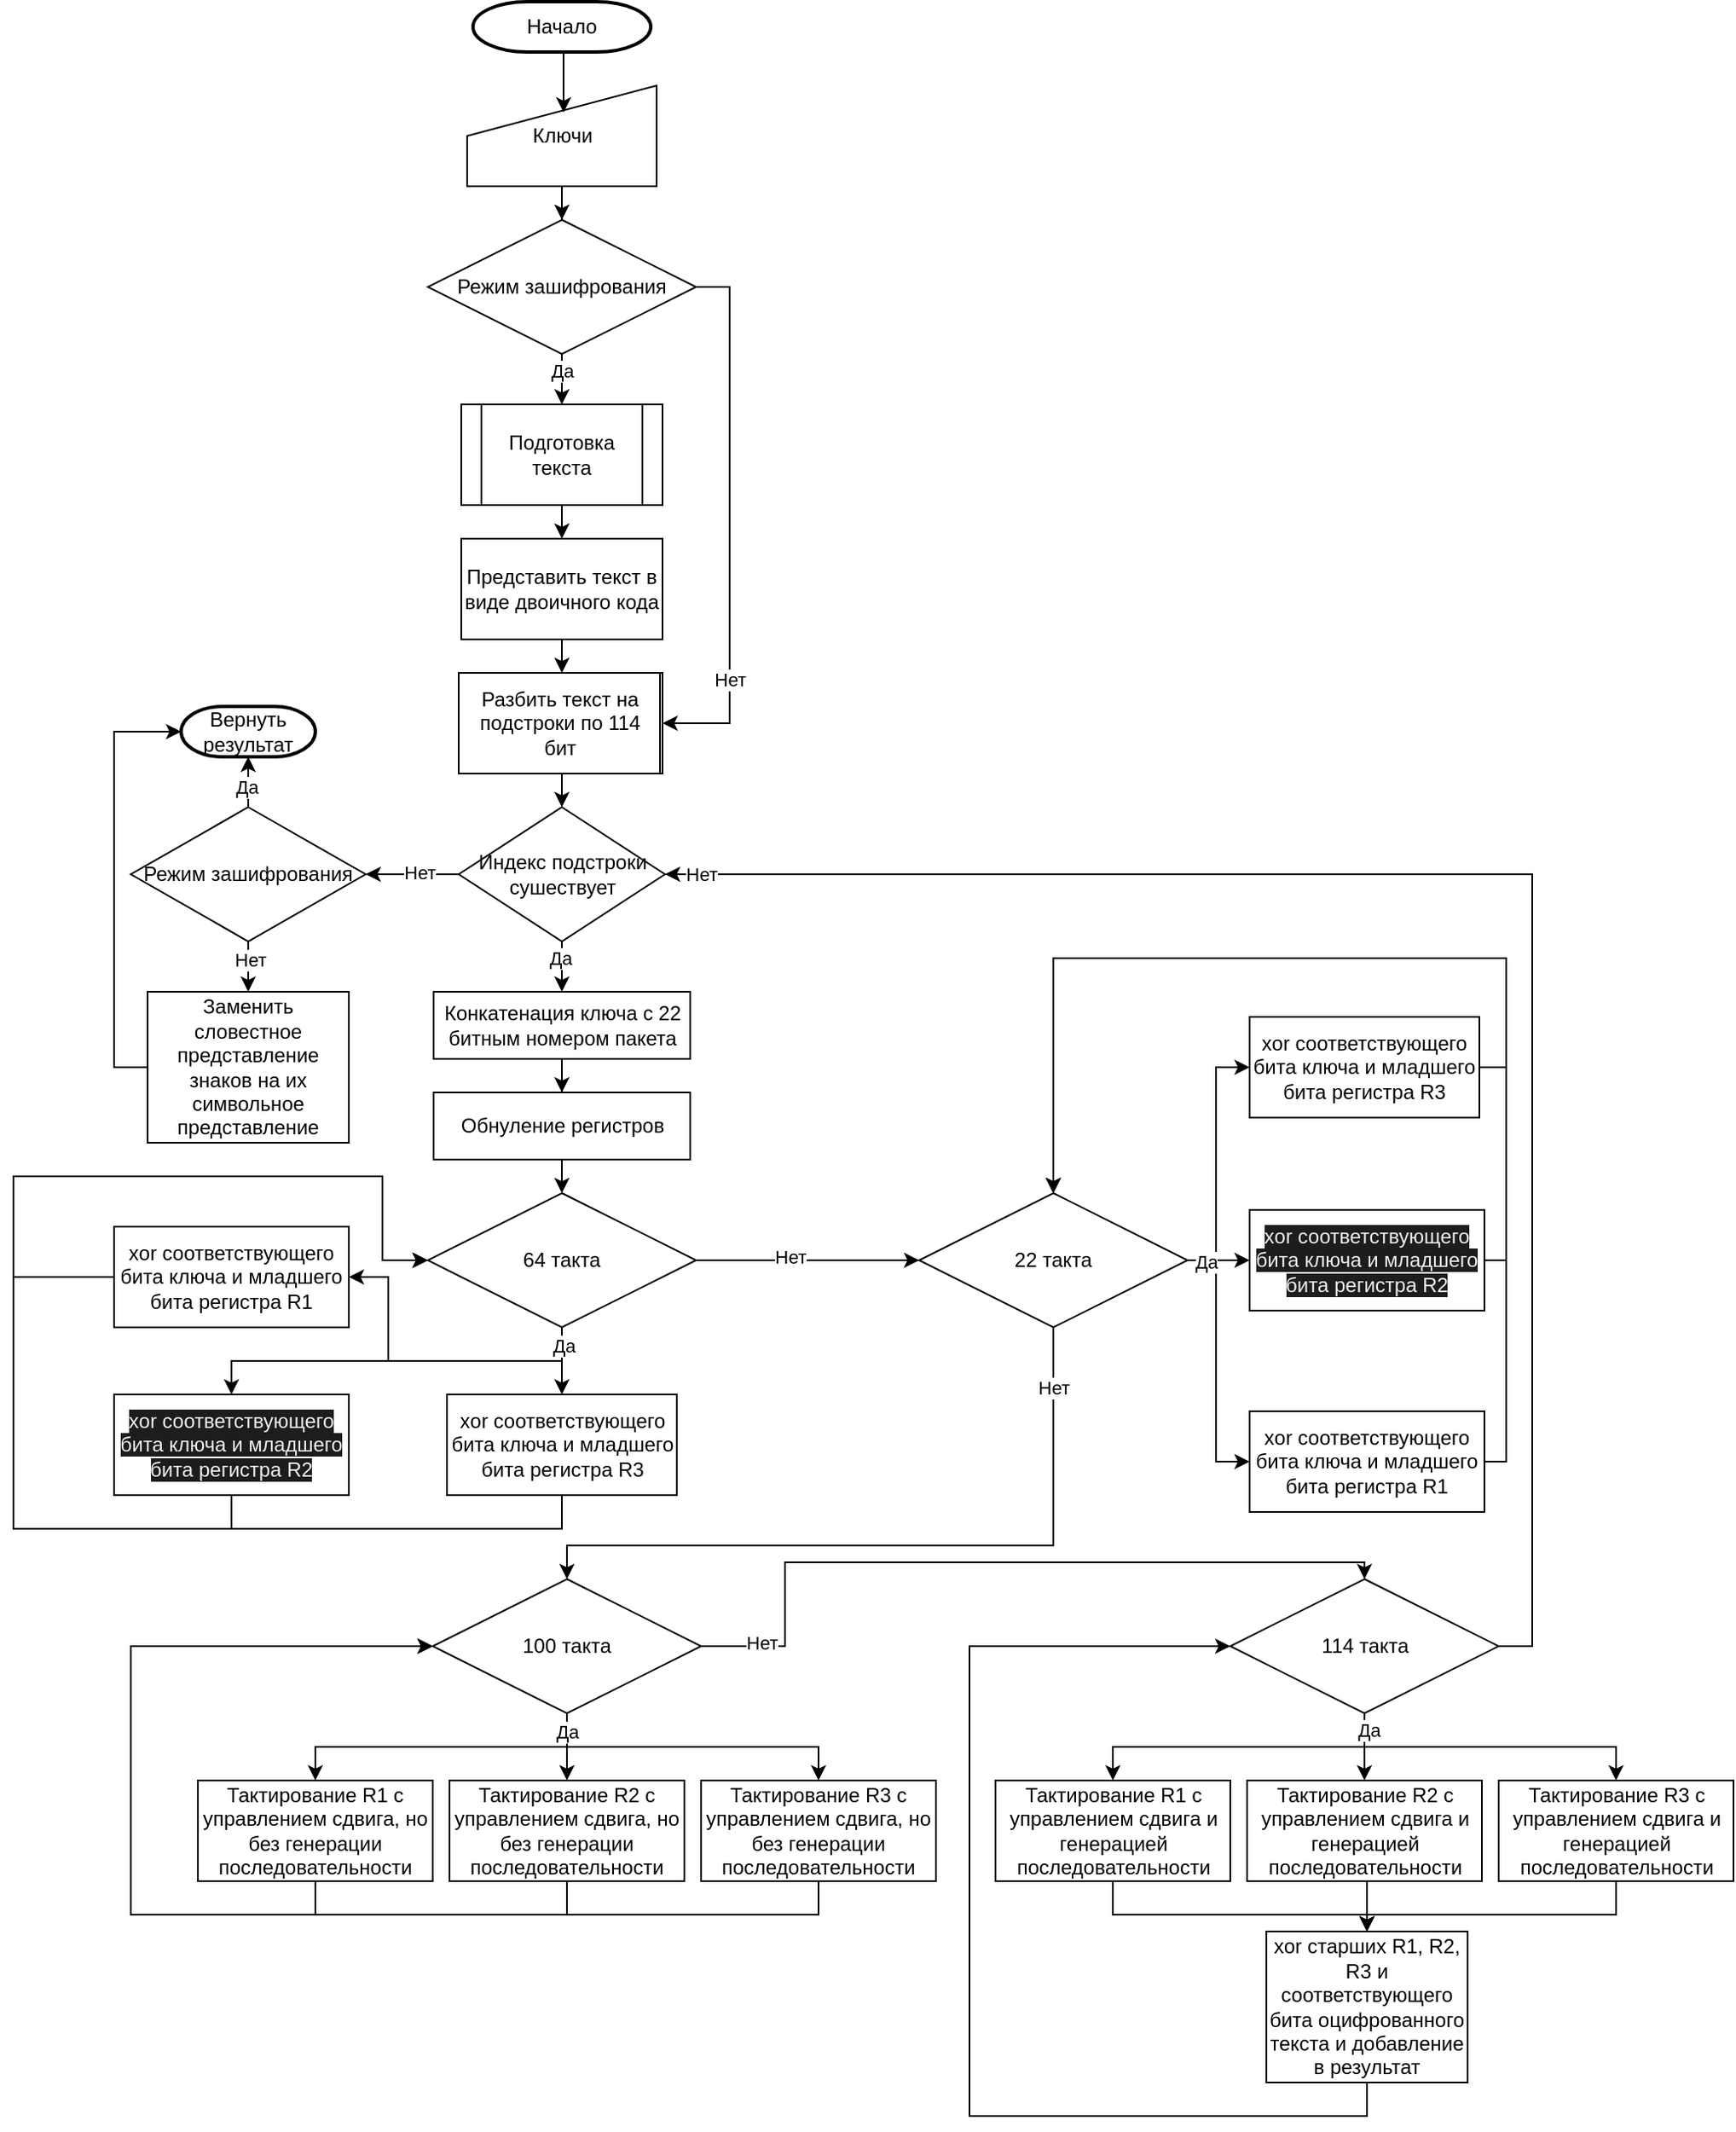 <mxfile version="24.4.0" type="device">
  <diagram name="Страница — 1" id="scVqTPHX8vk5tw1YjdOx">
    <mxGraphModel dx="1434" dy="854" grid="1" gridSize="10" guides="1" tooltips="1" connect="1" arrows="1" fold="1" page="1" pageScale="1" pageWidth="827" pageHeight="1169" math="0" shadow="0">
      <root>
        <mxCell id="0" />
        <mxCell id="1" parent="0" />
        <mxCell id="qlcgDjwSeP2GoSXmoH3u-1" value="Начало" style="strokeWidth=2;html=1;shape=mxgraph.flowchart.terminator;whiteSpace=wrap;" vertex="1" parent="1">
          <mxGeometry x="364" y="10" width="106" height="30" as="geometry" />
        </mxCell>
        <mxCell id="qlcgDjwSeP2GoSXmoH3u-5" style="edgeStyle=orthogonalEdgeStyle;rounded=0;orthogonalLoop=1;jettySize=auto;html=1;exitX=0.5;exitY=1;exitDx=0;exitDy=0;" edge="1" parent="1" source="qlcgDjwSeP2GoSXmoH3u-2" target="qlcgDjwSeP2GoSXmoH3u-4">
          <mxGeometry relative="1" as="geometry" />
        </mxCell>
        <mxCell id="qlcgDjwSeP2GoSXmoH3u-2" value="Ключи" style="shape=manualInput;whiteSpace=wrap;html=1;" vertex="1" parent="1">
          <mxGeometry x="360.5" y="60" width="113" height="60" as="geometry" />
        </mxCell>
        <mxCell id="qlcgDjwSeP2GoSXmoH3u-3" style="edgeStyle=orthogonalEdgeStyle;rounded=0;orthogonalLoop=1;jettySize=auto;html=1;exitX=0.5;exitY=1;exitDx=0;exitDy=0;exitPerimeter=0;entryX=0.509;entryY=0.267;entryDx=0;entryDy=0;entryPerimeter=0;" edge="1" parent="1" source="qlcgDjwSeP2GoSXmoH3u-1" target="qlcgDjwSeP2GoSXmoH3u-2">
          <mxGeometry relative="1" as="geometry" />
        </mxCell>
        <mxCell id="qlcgDjwSeP2GoSXmoH3u-7" style="edgeStyle=orthogonalEdgeStyle;rounded=0;orthogonalLoop=1;jettySize=auto;html=1;exitX=0.5;exitY=1;exitDx=0;exitDy=0;entryX=0.5;entryY=0;entryDx=0;entryDy=0;" edge="1" parent="1" source="qlcgDjwSeP2GoSXmoH3u-4" target="qlcgDjwSeP2GoSXmoH3u-6">
          <mxGeometry relative="1" as="geometry" />
        </mxCell>
        <mxCell id="qlcgDjwSeP2GoSXmoH3u-12" value="Да" style="edgeLabel;html=1;align=center;verticalAlign=middle;resizable=0;points=[];" vertex="1" connectable="0" parent="qlcgDjwSeP2GoSXmoH3u-7">
          <mxGeometry x="-0.333" relative="1" as="geometry">
            <mxPoint as="offset" />
          </mxGeometry>
        </mxCell>
        <mxCell id="qlcgDjwSeP2GoSXmoH3u-13" style="edgeStyle=orthogonalEdgeStyle;rounded=0;orthogonalLoop=1;jettySize=auto;html=1;exitX=1;exitY=0.5;exitDx=0;exitDy=0;entryX=1;entryY=0.5;entryDx=0;entryDy=0;" edge="1" parent="1" source="qlcgDjwSeP2GoSXmoH3u-4" target="qlcgDjwSeP2GoSXmoH3u-10">
          <mxGeometry relative="1" as="geometry" />
        </mxCell>
        <mxCell id="qlcgDjwSeP2GoSXmoH3u-14" value="Нет" style="edgeLabel;html=1;align=center;verticalAlign=middle;resizable=0;points=[];" vertex="1" connectable="0" parent="qlcgDjwSeP2GoSXmoH3u-13">
          <mxGeometry x="0.588" relative="1" as="geometry">
            <mxPoint as="offset" />
          </mxGeometry>
        </mxCell>
        <mxCell id="qlcgDjwSeP2GoSXmoH3u-4" value="Режим зашифрования" style="rhombus;whiteSpace=wrap;html=1;" vertex="1" parent="1">
          <mxGeometry x="337" y="140" width="160" height="80" as="geometry" />
        </mxCell>
        <mxCell id="qlcgDjwSeP2GoSXmoH3u-9" style="edgeStyle=orthogonalEdgeStyle;rounded=0;orthogonalLoop=1;jettySize=auto;html=1;exitX=0.5;exitY=1;exitDx=0;exitDy=0;entryX=0.5;entryY=0;entryDx=0;entryDy=0;" edge="1" parent="1" source="qlcgDjwSeP2GoSXmoH3u-6" target="qlcgDjwSeP2GoSXmoH3u-8">
          <mxGeometry relative="1" as="geometry" />
        </mxCell>
        <mxCell id="qlcgDjwSeP2GoSXmoH3u-6" value="Подготовка текста" style="shape=process;whiteSpace=wrap;html=1;backgroundOutline=1;" vertex="1" parent="1">
          <mxGeometry x="357" y="250" width="120" height="60" as="geometry" />
        </mxCell>
        <mxCell id="qlcgDjwSeP2GoSXmoH3u-11" style="edgeStyle=orthogonalEdgeStyle;rounded=0;orthogonalLoop=1;jettySize=auto;html=1;exitX=0.5;exitY=1;exitDx=0;exitDy=0;entryX=0.5;entryY=0;entryDx=0;entryDy=0;" edge="1" parent="1" source="qlcgDjwSeP2GoSXmoH3u-8" target="qlcgDjwSeP2GoSXmoH3u-10">
          <mxGeometry relative="1" as="geometry" />
        </mxCell>
        <mxCell id="qlcgDjwSeP2GoSXmoH3u-8" value="Представить текст в виде двоичного кода" style="rounded=0;whiteSpace=wrap;html=1;" vertex="1" parent="1">
          <mxGeometry x="357" y="330" width="120" height="60" as="geometry" />
        </mxCell>
        <mxCell id="qlcgDjwSeP2GoSXmoH3u-26" style="edgeStyle=orthogonalEdgeStyle;rounded=0;orthogonalLoop=1;jettySize=auto;html=1;exitX=0.5;exitY=1;exitDx=0;exitDy=0;entryX=0.5;entryY=0;entryDx=0;entryDy=0;" edge="1" parent="1" source="qlcgDjwSeP2GoSXmoH3u-10" target="qlcgDjwSeP2GoSXmoH3u-15">
          <mxGeometry relative="1" as="geometry" />
        </mxCell>
        <mxCell id="qlcgDjwSeP2GoSXmoH3u-10" value="Разбить текст на подстроки по 114 бит" style="rounded=0;whiteSpace=wrap;html=1;" vertex="1" parent="1">
          <mxGeometry x="357" y="410" width="120" height="60" as="geometry" />
        </mxCell>
        <mxCell id="qlcgDjwSeP2GoSXmoH3u-24" style="edgeStyle=orthogonalEdgeStyle;rounded=0;orthogonalLoop=1;jettySize=auto;html=1;exitX=0;exitY=0.5;exitDx=0;exitDy=0;entryX=1;entryY=0.5;entryDx=0;entryDy=0;" edge="1" parent="1" source="qlcgDjwSeP2GoSXmoH3u-15" target="qlcgDjwSeP2GoSXmoH3u-16">
          <mxGeometry relative="1" as="geometry" />
        </mxCell>
        <mxCell id="qlcgDjwSeP2GoSXmoH3u-25" value="Нет" style="edgeLabel;html=1;align=center;verticalAlign=middle;resizable=0;points=[];" vertex="1" connectable="0" parent="qlcgDjwSeP2GoSXmoH3u-24">
          <mxGeometry x="-0.153" y="-1" relative="1" as="geometry">
            <mxPoint as="offset" />
          </mxGeometry>
        </mxCell>
        <mxCell id="qlcgDjwSeP2GoSXmoH3u-28" style="edgeStyle=orthogonalEdgeStyle;rounded=0;orthogonalLoop=1;jettySize=auto;html=1;exitX=0.5;exitY=1;exitDx=0;exitDy=0;entryX=0.5;entryY=0;entryDx=0;entryDy=0;" edge="1" parent="1" source="qlcgDjwSeP2GoSXmoH3u-15" target="qlcgDjwSeP2GoSXmoH3u-27">
          <mxGeometry relative="1" as="geometry" />
        </mxCell>
        <mxCell id="qlcgDjwSeP2GoSXmoH3u-29" value="Да" style="edgeLabel;html=1;align=center;verticalAlign=middle;resizable=0;points=[];" vertex="1" connectable="0" parent="qlcgDjwSeP2GoSXmoH3u-28">
          <mxGeometry x="-0.333" y="-1" relative="1" as="geometry">
            <mxPoint as="offset" />
          </mxGeometry>
        </mxCell>
        <mxCell id="qlcgDjwSeP2GoSXmoH3u-15" value="Индекс подстроки сушествует" style="rhombus;whiteSpace=wrap;html=1;" vertex="1" parent="1">
          <mxGeometry x="355.5" y="490" width="123" height="80" as="geometry" />
        </mxCell>
        <mxCell id="qlcgDjwSeP2GoSXmoH3u-21" style="edgeStyle=orthogonalEdgeStyle;rounded=0;orthogonalLoop=1;jettySize=auto;html=1;exitX=0.5;exitY=1;exitDx=0;exitDy=0;entryX=0.5;entryY=0;entryDx=0;entryDy=0;" edge="1" parent="1" source="qlcgDjwSeP2GoSXmoH3u-16" target="qlcgDjwSeP2GoSXmoH3u-20">
          <mxGeometry relative="1" as="geometry" />
        </mxCell>
        <mxCell id="qlcgDjwSeP2GoSXmoH3u-22" value="Нет" style="edgeLabel;html=1;align=center;verticalAlign=middle;resizable=0;points=[];" vertex="1" connectable="0" parent="qlcgDjwSeP2GoSXmoH3u-21">
          <mxGeometry x="-0.267" y="1" relative="1" as="geometry">
            <mxPoint as="offset" />
          </mxGeometry>
        </mxCell>
        <mxCell id="qlcgDjwSeP2GoSXmoH3u-16" value="Режим зашифрования" style="rhombus;whiteSpace=wrap;html=1;" vertex="1" parent="1">
          <mxGeometry x="160" y="490" width="140" height="80" as="geometry" />
        </mxCell>
        <mxCell id="qlcgDjwSeP2GoSXmoH3u-17" value="Вернуть результат" style="strokeWidth=2;html=1;shape=mxgraph.flowchart.terminator;whiteSpace=wrap;" vertex="1" parent="1">
          <mxGeometry x="190" y="430" width="80" height="30" as="geometry" />
        </mxCell>
        <mxCell id="qlcgDjwSeP2GoSXmoH3u-18" style="edgeStyle=orthogonalEdgeStyle;rounded=0;orthogonalLoop=1;jettySize=auto;html=1;exitX=0.5;exitY=0;exitDx=0;exitDy=0;entryX=0.5;entryY=1;entryDx=0;entryDy=0;entryPerimeter=0;" edge="1" parent="1" source="qlcgDjwSeP2GoSXmoH3u-16" target="qlcgDjwSeP2GoSXmoH3u-17">
          <mxGeometry relative="1" as="geometry" />
        </mxCell>
        <mxCell id="qlcgDjwSeP2GoSXmoH3u-19" value="Да" style="edgeLabel;html=1;align=center;verticalAlign=middle;resizable=0;points=[];" vertex="1" connectable="0" parent="qlcgDjwSeP2GoSXmoH3u-18">
          <mxGeometry x="-0.2" y="1" relative="1" as="geometry">
            <mxPoint as="offset" />
          </mxGeometry>
        </mxCell>
        <mxCell id="qlcgDjwSeP2GoSXmoH3u-20" value="Заменить словестное представление знаков на их символьное представление" style="rounded=0;whiteSpace=wrap;html=1;" vertex="1" parent="1">
          <mxGeometry x="170" y="600" width="120" height="90" as="geometry" />
        </mxCell>
        <mxCell id="qlcgDjwSeP2GoSXmoH3u-23" style="edgeStyle=orthogonalEdgeStyle;rounded=0;orthogonalLoop=1;jettySize=auto;html=1;exitX=0;exitY=0.5;exitDx=0;exitDy=0;entryX=0;entryY=0.5;entryDx=0;entryDy=0;entryPerimeter=0;" edge="1" parent="1" source="qlcgDjwSeP2GoSXmoH3u-20" target="qlcgDjwSeP2GoSXmoH3u-17">
          <mxGeometry relative="1" as="geometry" />
        </mxCell>
        <mxCell id="qlcgDjwSeP2GoSXmoH3u-91" style="edgeStyle=orthogonalEdgeStyle;rounded=0;orthogonalLoop=1;jettySize=auto;html=1;exitX=0.5;exitY=1;exitDx=0;exitDy=0;" edge="1" parent="1" source="qlcgDjwSeP2GoSXmoH3u-27" target="qlcgDjwSeP2GoSXmoH3u-31">
          <mxGeometry relative="1" as="geometry" />
        </mxCell>
        <mxCell id="qlcgDjwSeP2GoSXmoH3u-27" value="Конкатенация ключа с 22 битным номером пакета" style="rounded=0;whiteSpace=wrap;html=1;" vertex="1" parent="1">
          <mxGeometry x="340.5" y="600" width="153" height="40" as="geometry" />
        </mxCell>
        <mxCell id="qlcgDjwSeP2GoSXmoH3u-30" value="Разбить текст на подстроки по 114 бит" style="rounded=0;whiteSpace=wrap;html=1;" vertex="1" parent="1">
          <mxGeometry x="355.5" y="410" width="120" height="60" as="geometry" />
        </mxCell>
        <mxCell id="qlcgDjwSeP2GoSXmoH3u-92" style="edgeStyle=orthogonalEdgeStyle;rounded=0;orthogonalLoop=1;jettySize=auto;html=1;exitX=0.5;exitY=1;exitDx=0;exitDy=0;entryX=0.5;entryY=0;entryDx=0;entryDy=0;" edge="1" parent="1" source="qlcgDjwSeP2GoSXmoH3u-31" target="qlcgDjwSeP2GoSXmoH3u-32">
          <mxGeometry relative="1" as="geometry" />
        </mxCell>
        <mxCell id="qlcgDjwSeP2GoSXmoH3u-31" value="Обнуление регистров" style="rounded=0;whiteSpace=wrap;html=1;" vertex="1" parent="1">
          <mxGeometry x="340.5" y="660" width="153" height="40" as="geometry" />
        </mxCell>
        <mxCell id="qlcgDjwSeP2GoSXmoH3u-37" style="edgeStyle=orthogonalEdgeStyle;rounded=0;orthogonalLoop=1;jettySize=auto;html=1;exitX=0.5;exitY=1;exitDx=0;exitDy=0;entryX=0.5;entryY=0;entryDx=0;entryDy=0;" edge="1" parent="1" source="qlcgDjwSeP2GoSXmoH3u-32" target="qlcgDjwSeP2GoSXmoH3u-36">
          <mxGeometry relative="1" as="geometry" />
        </mxCell>
        <mxCell id="qlcgDjwSeP2GoSXmoH3u-38" style="edgeStyle=orthogonalEdgeStyle;rounded=0;orthogonalLoop=1;jettySize=auto;html=1;exitX=0.5;exitY=1;exitDx=0;exitDy=0;entryX=0.5;entryY=0;entryDx=0;entryDy=0;" edge="1" parent="1" source="qlcgDjwSeP2GoSXmoH3u-32" target="qlcgDjwSeP2GoSXmoH3u-35">
          <mxGeometry relative="1" as="geometry" />
        </mxCell>
        <mxCell id="qlcgDjwSeP2GoSXmoH3u-39" style="edgeStyle=orthogonalEdgeStyle;rounded=0;orthogonalLoop=1;jettySize=auto;html=1;exitX=0.5;exitY=1;exitDx=0;exitDy=0;entryX=1;entryY=0.5;entryDx=0;entryDy=0;" edge="1" parent="1" source="qlcgDjwSeP2GoSXmoH3u-32" target="qlcgDjwSeP2GoSXmoH3u-33">
          <mxGeometry relative="1" as="geometry" />
        </mxCell>
        <mxCell id="qlcgDjwSeP2GoSXmoH3u-40" value="Да" style="edgeLabel;html=1;align=center;verticalAlign=middle;resizable=0;points=[];" vertex="1" connectable="0" parent="qlcgDjwSeP2GoSXmoH3u-39">
          <mxGeometry x="-0.888" y="1" relative="1" as="geometry">
            <mxPoint as="offset" />
          </mxGeometry>
        </mxCell>
        <mxCell id="qlcgDjwSeP2GoSXmoH3u-48" style="edgeStyle=orthogonalEdgeStyle;rounded=0;orthogonalLoop=1;jettySize=auto;html=1;exitX=1;exitY=0.5;exitDx=0;exitDy=0;entryX=0;entryY=0.5;entryDx=0;entryDy=0;" edge="1" parent="1" source="qlcgDjwSeP2GoSXmoH3u-32" target="qlcgDjwSeP2GoSXmoH3u-47">
          <mxGeometry relative="1" as="geometry" />
        </mxCell>
        <mxCell id="qlcgDjwSeP2GoSXmoH3u-49" value="Нет" style="edgeLabel;html=1;align=center;verticalAlign=middle;resizable=0;points=[];" vertex="1" connectable="0" parent="qlcgDjwSeP2GoSXmoH3u-48">
          <mxGeometry x="-0.158" y="2" relative="1" as="geometry">
            <mxPoint as="offset" />
          </mxGeometry>
        </mxCell>
        <mxCell id="qlcgDjwSeP2GoSXmoH3u-32" value="64 такта" style="rhombus;whiteSpace=wrap;html=1;" vertex="1" parent="1">
          <mxGeometry x="337" y="720" width="160" height="80" as="geometry" />
        </mxCell>
        <mxCell id="qlcgDjwSeP2GoSXmoH3u-43" style="edgeStyle=orthogonalEdgeStyle;rounded=0;orthogonalLoop=1;jettySize=auto;html=1;exitX=0;exitY=0.5;exitDx=0;exitDy=0;entryX=0;entryY=0.5;entryDx=0;entryDy=0;" edge="1" parent="1" source="qlcgDjwSeP2GoSXmoH3u-33" target="qlcgDjwSeP2GoSXmoH3u-32">
          <mxGeometry relative="1" as="geometry">
            <Array as="points">
              <mxPoint x="90" y="770" />
              <mxPoint x="90" y="710" />
              <mxPoint x="310" y="710" />
              <mxPoint x="310" y="760" />
            </Array>
          </mxGeometry>
        </mxCell>
        <mxCell id="qlcgDjwSeP2GoSXmoH3u-33" value="xor соответствующего бита ключа и младшего бита регистра R1" style="rounded=0;whiteSpace=wrap;html=1;" vertex="1" parent="1">
          <mxGeometry x="150" y="740" width="140" height="60" as="geometry" />
        </mxCell>
        <mxCell id="qlcgDjwSeP2GoSXmoH3u-44" style="edgeStyle=orthogonalEdgeStyle;rounded=0;orthogonalLoop=1;jettySize=auto;html=1;exitX=0.5;exitY=1;exitDx=0;exitDy=0;entryX=0;entryY=0.5;entryDx=0;entryDy=0;" edge="1" parent="1" source="qlcgDjwSeP2GoSXmoH3u-35" target="qlcgDjwSeP2GoSXmoH3u-32">
          <mxGeometry relative="1" as="geometry">
            <Array as="points">
              <mxPoint x="220" y="920" />
              <mxPoint x="90" y="920" />
              <mxPoint x="90" y="710" />
              <mxPoint x="310" y="710" />
              <mxPoint x="310" y="760" />
            </Array>
          </mxGeometry>
        </mxCell>
        <mxCell id="qlcgDjwSeP2GoSXmoH3u-35" value="&lt;br&gt;&lt;span style=&quot;color: rgb(240, 240, 240); font-family: Helvetica; font-size: 12px; font-style: normal; font-variant-ligatures: normal; font-variant-caps: normal; font-weight: 400; letter-spacing: normal; orphans: 2; text-align: center; text-indent: 0px; text-transform: none; widows: 2; word-spacing: 0px; -webkit-text-stroke-width: 0px; white-space: normal; background-color: rgb(27, 29, 30); text-decoration-thickness: initial; text-decoration-style: initial; text-decoration-color: initial; display: inline !important; float: none;&quot;&gt;xor соответствующего бита ключа и младшего бита регистра R2&lt;/span&gt;&lt;div&gt;&lt;br/&gt;&lt;/div&gt;" style="rounded=0;whiteSpace=wrap;html=1;" vertex="1" parent="1">
          <mxGeometry x="150" y="840" width="140" height="60" as="geometry" />
        </mxCell>
        <mxCell id="qlcgDjwSeP2GoSXmoH3u-45" style="edgeStyle=orthogonalEdgeStyle;rounded=0;orthogonalLoop=1;jettySize=auto;html=1;exitX=0.5;exitY=1;exitDx=0;exitDy=0;entryX=0;entryY=0.5;entryDx=0;entryDy=0;" edge="1" parent="1" source="qlcgDjwSeP2GoSXmoH3u-36" target="qlcgDjwSeP2GoSXmoH3u-32">
          <mxGeometry relative="1" as="geometry">
            <Array as="points">
              <mxPoint x="417" y="920" />
              <mxPoint x="90" y="920" />
              <mxPoint x="90" y="710" />
              <mxPoint x="310" y="710" />
              <mxPoint x="310" y="760" />
            </Array>
          </mxGeometry>
        </mxCell>
        <mxCell id="qlcgDjwSeP2GoSXmoH3u-36" value="xor соответствующего бита ключа и младшего бита регистра R3" style="rounded=0;whiteSpace=wrap;html=1;" vertex="1" parent="1">
          <mxGeometry x="348.5" y="840" width="137" height="60" as="geometry" />
        </mxCell>
        <mxCell id="qlcgDjwSeP2GoSXmoH3u-54" style="edgeStyle=orthogonalEdgeStyle;rounded=0;orthogonalLoop=1;jettySize=auto;html=1;exitX=1;exitY=0.5;exitDx=0;exitDy=0;entryX=0;entryY=0.5;entryDx=0;entryDy=0;" edge="1" parent="1" source="qlcgDjwSeP2GoSXmoH3u-47" target="qlcgDjwSeP2GoSXmoH3u-50">
          <mxGeometry relative="1" as="geometry">
            <Array as="points">
              <mxPoint x="807" y="760" />
              <mxPoint x="807" y="880" />
            </Array>
          </mxGeometry>
        </mxCell>
        <mxCell id="qlcgDjwSeP2GoSXmoH3u-55" style="edgeStyle=orthogonalEdgeStyle;rounded=0;orthogonalLoop=1;jettySize=auto;html=1;exitX=1;exitY=0.5;exitDx=0;exitDy=0;" edge="1" parent="1" source="qlcgDjwSeP2GoSXmoH3u-47" target="qlcgDjwSeP2GoSXmoH3u-51">
          <mxGeometry relative="1" as="geometry" />
        </mxCell>
        <mxCell id="qlcgDjwSeP2GoSXmoH3u-56" style="edgeStyle=orthogonalEdgeStyle;rounded=0;orthogonalLoop=1;jettySize=auto;html=1;exitX=1;exitY=0.5;exitDx=0;exitDy=0;entryX=0;entryY=0.5;entryDx=0;entryDy=0;" edge="1" parent="1" source="qlcgDjwSeP2GoSXmoH3u-47" target="qlcgDjwSeP2GoSXmoH3u-52">
          <mxGeometry relative="1" as="geometry">
            <Array as="points">
              <mxPoint x="807" y="760" />
              <mxPoint x="807" y="645" />
            </Array>
          </mxGeometry>
        </mxCell>
        <mxCell id="qlcgDjwSeP2GoSXmoH3u-60" value="Да" style="edgeLabel;html=1;align=center;verticalAlign=middle;resizable=0;points=[];" vertex="1" connectable="0" parent="qlcgDjwSeP2GoSXmoH3u-56">
          <mxGeometry x="-0.855" y="-1" relative="1" as="geometry">
            <mxPoint as="offset" />
          </mxGeometry>
        </mxCell>
        <mxCell id="qlcgDjwSeP2GoSXmoH3u-69" style="edgeStyle=orthogonalEdgeStyle;rounded=0;orthogonalLoop=1;jettySize=auto;html=1;exitX=0.5;exitY=1;exitDx=0;exitDy=0;entryX=0.5;entryY=0;entryDx=0;entryDy=0;" edge="1" parent="1" source="qlcgDjwSeP2GoSXmoH3u-47" target="qlcgDjwSeP2GoSXmoH3u-61">
          <mxGeometry relative="1" as="geometry">
            <Array as="points">
              <mxPoint x="710" y="930" />
              <mxPoint x="420" y="930" />
            </Array>
          </mxGeometry>
        </mxCell>
        <mxCell id="qlcgDjwSeP2GoSXmoH3u-70" value="Нет" style="edgeLabel;html=1;align=center;verticalAlign=middle;resizable=0;points=[];" vertex="1" connectable="0" parent="qlcgDjwSeP2GoSXmoH3u-69">
          <mxGeometry x="-0.838" relative="1" as="geometry">
            <mxPoint as="offset" />
          </mxGeometry>
        </mxCell>
        <mxCell id="qlcgDjwSeP2GoSXmoH3u-47" value="22 такта" style="rhombus;whiteSpace=wrap;html=1;" vertex="1" parent="1">
          <mxGeometry x="630" y="720" width="160" height="80" as="geometry" />
        </mxCell>
        <mxCell id="qlcgDjwSeP2GoSXmoH3u-59" style="edgeStyle=orthogonalEdgeStyle;rounded=0;orthogonalLoop=1;jettySize=auto;html=1;exitX=1;exitY=0.5;exitDx=0;exitDy=0;entryX=0.5;entryY=0;entryDx=0;entryDy=0;" edge="1" parent="1" source="qlcgDjwSeP2GoSXmoH3u-50" target="qlcgDjwSeP2GoSXmoH3u-47">
          <mxGeometry relative="1" as="geometry">
            <Array as="points">
              <mxPoint x="980" y="880" />
              <mxPoint x="980" y="580" />
              <mxPoint x="710" y="580" />
            </Array>
          </mxGeometry>
        </mxCell>
        <mxCell id="qlcgDjwSeP2GoSXmoH3u-50" value="xor соответствующего бита ключа и младшего бита регистра R1" style="rounded=0;whiteSpace=wrap;html=1;" vertex="1" parent="1">
          <mxGeometry x="827" y="850" width="140" height="60" as="geometry" />
        </mxCell>
        <mxCell id="qlcgDjwSeP2GoSXmoH3u-58" style="edgeStyle=orthogonalEdgeStyle;rounded=0;orthogonalLoop=1;jettySize=auto;html=1;exitX=1;exitY=0.5;exitDx=0;exitDy=0;entryX=0.5;entryY=0;entryDx=0;entryDy=0;" edge="1" parent="1" source="qlcgDjwSeP2GoSXmoH3u-51" target="qlcgDjwSeP2GoSXmoH3u-47">
          <mxGeometry relative="1" as="geometry">
            <Array as="points">
              <mxPoint x="980" y="760" />
              <mxPoint x="980" y="580" />
              <mxPoint x="710" y="580" />
            </Array>
          </mxGeometry>
        </mxCell>
        <mxCell id="qlcgDjwSeP2GoSXmoH3u-51" value="&lt;br&gt;&lt;span style=&quot;color: rgb(240, 240, 240); font-family: Helvetica; font-size: 12px; font-style: normal; font-variant-ligatures: normal; font-variant-caps: normal; font-weight: 400; letter-spacing: normal; orphans: 2; text-align: center; text-indent: 0px; text-transform: none; widows: 2; word-spacing: 0px; -webkit-text-stroke-width: 0px; white-space: normal; background-color: rgb(27, 29, 30); text-decoration-thickness: initial; text-decoration-style: initial; text-decoration-color: initial; display: inline !important; float: none;&quot;&gt;xor соответствующего бита ключа и младшего бита регистра R2&lt;/span&gt;&lt;div&gt;&lt;br/&gt;&lt;/div&gt;" style="rounded=0;whiteSpace=wrap;html=1;" vertex="1" parent="1">
          <mxGeometry x="827" y="730" width="140" height="60" as="geometry" />
        </mxCell>
        <mxCell id="qlcgDjwSeP2GoSXmoH3u-57" style="edgeStyle=orthogonalEdgeStyle;rounded=0;orthogonalLoop=1;jettySize=auto;html=1;exitX=1;exitY=0.5;exitDx=0;exitDy=0;entryX=0.5;entryY=0;entryDx=0;entryDy=0;" edge="1" parent="1" source="qlcgDjwSeP2GoSXmoH3u-52" target="qlcgDjwSeP2GoSXmoH3u-47">
          <mxGeometry relative="1" as="geometry">
            <Array as="points">
              <mxPoint x="980" y="645" />
              <mxPoint x="980" y="580" />
              <mxPoint x="710" y="580" />
            </Array>
          </mxGeometry>
        </mxCell>
        <mxCell id="qlcgDjwSeP2GoSXmoH3u-52" value="xor соответствующего бита ключа и младшего бита регистра R3" style="rounded=0;whiteSpace=wrap;html=1;" vertex="1" parent="1">
          <mxGeometry x="827" y="615" width="137" height="60" as="geometry" />
        </mxCell>
        <mxCell id="qlcgDjwSeP2GoSXmoH3u-65" style="edgeStyle=orthogonalEdgeStyle;rounded=0;orthogonalLoop=1;jettySize=auto;html=1;exitX=0.5;exitY=1;exitDx=0;exitDy=0;entryX=0.5;entryY=0;entryDx=0;entryDy=0;" edge="1" parent="1" source="qlcgDjwSeP2GoSXmoH3u-61" target="qlcgDjwSeP2GoSXmoH3u-62">
          <mxGeometry relative="1" as="geometry" />
        </mxCell>
        <mxCell id="qlcgDjwSeP2GoSXmoH3u-66" style="edgeStyle=orthogonalEdgeStyle;rounded=0;orthogonalLoop=1;jettySize=auto;html=1;exitX=0.5;exitY=1;exitDx=0;exitDy=0;entryX=0.5;entryY=0;entryDx=0;entryDy=0;" edge="1" parent="1" source="qlcgDjwSeP2GoSXmoH3u-61" target="qlcgDjwSeP2GoSXmoH3u-63">
          <mxGeometry relative="1" as="geometry" />
        </mxCell>
        <mxCell id="qlcgDjwSeP2GoSXmoH3u-67" style="edgeStyle=orthogonalEdgeStyle;rounded=0;orthogonalLoop=1;jettySize=auto;html=1;exitX=0.5;exitY=1;exitDx=0;exitDy=0;entryX=0.5;entryY=0;entryDx=0;entryDy=0;" edge="1" parent="1" source="qlcgDjwSeP2GoSXmoH3u-61" target="qlcgDjwSeP2GoSXmoH3u-64">
          <mxGeometry relative="1" as="geometry" />
        </mxCell>
        <mxCell id="qlcgDjwSeP2GoSXmoH3u-68" value="Да" style="edgeLabel;html=1;align=center;verticalAlign=middle;resizable=0;points=[];" vertex="1" connectable="0" parent="qlcgDjwSeP2GoSXmoH3u-67">
          <mxGeometry x="-0.884" relative="1" as="geometry">
            <mxPoint as="offset" />
          </mxGeometry>
        </mxCell>
        <mxCell id="qlcgDjwSeP2GoSXmoH3u-75" style="edgeStyle=orthogonalEdgeStyle;rounded=0;orthogonalLoop=1;jettySize=auto;html=1;exitX=1;exitY=0.5;exitDx=0;exitDy=0;entryX=0.5;entryY=0;entryDx=0;entryDy=0;" edge="1" parent="1" source="qlcgDjwSeP2GoSXmoH3u-61" target="qlcgDjwSeP2GoSXmoH3u-74">
          <mxGeometry relative="1" as="geometry">
            <Array as="points">
              <mxPoint x="550" y="990" />
              <mxPoint x="550" y="940" />
              <mxPoint x="896" y="940" />
            </Array>
          </mxGeometry>
        </mxCell>
        <mxCell id="qlcgDjwSeP2GoSXmoH3u-76" value="Нет" style="edgeLabel;html=1;align=center;verticalAlign=middle;resizable=0;points=[];" vertex="1" connectable="0" parent="qlcgDjwSeP2GoSXmoH3u-75">
          <mxGeometry x="-0.842" y="2" relative="1" as="geometry">
            <mxPoint as="offset" />
          </mxGeometry>
        </mxCell>
        <mxCell id="qlcgDjwSeP2GoSXmoH3u-61" value="100 такта" style="rhombus;whiteSpace=wrap;html=1;" vertex="1" parent="1">
          <mxGeometry x="340" y="950" width="160" height="80" as="geometry" />
        </mxCell>
        <mxCell id="qlcgDjwSeP2GoSXmoH3u-71" style="edgeStyle=orthogonalEdgeStyle;rounded=0;orthogonalLoop=1;jettySize=auto;html=1;exitX=0.5;exitY=1;exitDx=0;exitDy=0;entryX=0;entryY=0.5;entryDx=0;entryDy=0;" edge="1" parent="1" source="qlcgDjwSeP2GoSXmoH3u-62" target="qlcgDjwSeP2GoSXmoH3u-61">
          <mxGeometry relative="1" as="geometry">
            <Array as="points">
              <mxPoint x="270" y="1150" />
              <mxPoint x="160" y="1150" />
              <mxPoint x="160" y="990" />
            </Array>
          </mxGeometry>
        </mxCell>
        <mxCell id="qlcgDjwSeP2GoSXmoH3u-62" value="Тактирование R1 с управлением сдвига, но без генерации последовательности" style="rounded=0;whiteSpace=wrap;html=1;" vertex="1" parent="1">
          <mxGeometry x="200" y="1070" width="140" height="60" as="geometry" />
        </mxCell>
        <mxCell id="qlcgDjwSeP2GoSXmoH3u-72" style="edgeStyle=orthogonalEdgeStyle;rounded=0;orthogonalLoop=1;jettySize=auto;html=1;exitX=0.5;exitY=1;exitDx=0;exitDy=0;entryX=0;entryY=0.5;entryDx=0;entryDy=0;" edge="1" parent="1" source="qlcgDjwSeP2GoSXmoH3u-63" target="qlcgDjwSeP2GoSXmoH3u-61">
          <mxGeometry relative="1" as="geometry">
            <Array as="points">
              <mxPoint x="420" y="1150" />
              <mxPoint x="160" y="1150" />
              <mxPoint x="160" y="990" />
            </Array>
          </mxGeometry>
        </mxCell>
        <mxCell id="qlcgDjwSeP2GoSXmoH3u-63" value="Тактирование R2 с управлением сдвига, но без генерации последовательности" style="rounded=0;whiteSpace=wrap;html=1;" vertex="1" parent="1">
          <mxGeometry x="350" y="1070" width="140" height="60" as="geometry" />
        </mxCell>
        <mxCell id="qlcgDjwSeP2GoSXmoH3u-73" style="edgeStyle=orthogonalEdgeStyle;rounded=0;orthogonalLoop=1;jettySize=auto;html=1;exitX=0.5;exitY=1;exitDx=0;exitDy=0;entryX=0;entryY=0.5;entryDx=0;entryDy=0;" edge="1" parent="1" source="qlcgDjwSeP2GoSXmoH3u-64" target="qlcgDjwSeP2GoSXmoH3u-61">
          <mxGeometry relative="1" as="geometry">
            <mxPoint x="330" y="1010" as="targetPoint" />
            <Array as="points">
              <mxPoint x="570" y="1150" />
              <mxPoint x="160" y="1150" />
              <mxPoint x="160" y="990" />
            </Array>
          </mxGeometry>
        </mxCell>
        <mxCell id="qlcgDjwSeP2GoSXmoH3u-64" value="Тактирование R3 с управлением сдвига, но без генерации последовательности" style="rounded=0;whiteSpace=wrap;html=1;" vertex="1" parent="1">
          <mxGeometry x="500" y="1070" width="140" height="60" as="geometry" />
        </mxCell>
        <mxCell id="qlcgDjwSeP2GoSXmoH3u-80" style="edgeStyle=orthogonalEdgeStyle;rounded=0;orthogonalLoop=1;jettySize=auto;html=1;exitX=0.5;exitY=1;exitDx=0;exitDy=0;entryX=0.5;entryY=0;entryDx=0;entryDy=0;" edge="1" parent="1" source="qlcgDjwSeP2GoSXmoH3u-74" target="qlcgDjwSeP2GoSXmoH3u-77">
          <mxGeometry relative="1" as="geometry" />
        </mxCell>
        <mxCell id="qlcgDjwSeP2GoSXmoH3u-81" style="edgeStyle=orthogonalEdgeStyle;rounded=0;orthogonalLoop=1;jettySize=auto;html=1;exitX=0.5;exitY=1;exitDx=0;exitDy=0;entryX=0.5;entryY=0;entryDx=0;entryDy=0;" edge="1" parent="1" source="qlcgDjwSeP2GoSXmoH3u-74" target="qlcgDjwSeP2GoSXmoH3u-78">
          <mxGeometry relative="1" as="geometry" />
        </mxCell>
        <mxCell id="qlcgDjwSeP2GoSXmoH3u-82" style="edgeStyle=orthogonalEdgeStyle;rounded=0;orthogonalLoop=1;jettySize=auto;html=1;exitX=0.5;exitY=1;exitDx=0;exitDy=0;entryX=0.5;entryY=0;entryDx=0;entryDy=0;" edge="1" parent="1" source="qlcgDjwSeP2GoSXmoH3u-74" target="qlcgDjwSeP2GoSXmoH3u-79">
          <mxGeometry relative="1" as="geometry">
            <Array as="points">
              <mxPoint x="896" y="1050" />
              <mxPoint x="1046" y="1050" />
            </Array>
          </mxGeometry>
        </mxCell>
        <mxCell id="qlcgDjwSeP2GoSXmoH3u-83" value="Да" style="edgeLabel;html=1;align=center;verticalAlign=middle;resizable=0;points=[];" vertex="1" connectable="0" parent="qlcgDjwSeP2GoSXmoH3u-82">
          <mxGeometry x="-0.895" y="2" relative="1" as="geometry">
            <mxPoint as="offset" />
          </mxGeometry>
        </mxCell>
        <mxCell id="qlcgDjwSeP2GoSXmoH3u-89" style="edgeStyle=orthogonalEdgeStyle;rounded=0;orthogonalLoop=1;jettySize=auto;html=1;exitX=1;exitY=0.5;exitDx=0;exitDy=0;entryX=1;entryY=0.5;entryDx=0;entryDy=0;" edge="1" parent="1" source="qlcgDjwSeP2GoSXmoH3u-74" target="qlcgDjwSeP2GoSXmoH3u-15">
          <mxGeometry relative="1" as="geometry" />
        </mxCell>
        <mxCell id="qlcgDjwSeP2GoSXmoH3u-90" value="Нет" style="edgeLabel;html=1;align=center;verticalAlign=middle;resizable=0;points=[];" vertex="1" connectable="0" parent="qlcgDjwSeP2GoSXmoH3u-89">
          <mxGeometry x="0.959" relative="1" as="geometry">
            <mxPoint x="1" as="offset" />
          </mxGeometry>
        </mxCell>
        <mxCell id="qlcgDjwSeP2GoSXmoH3u-74" value="114 такта" style="rhombus;whiteSpace=wrap;html=1;" vertex="1" parent="1">
          <mxGeometry x="815.5" y="950" width="160" height="80" as="geometry" />
        </mxCell>
        <mxCell id="qlcgDjwSeP2GoSXmoH3u-87" style="edgeStyle=orthogonalEdgeStyle;rounded=0;orthogonalLoop=1;jettySize=auto;html=1;exitX=0.5;exitY=1;exitDx=0;exitDy=0;entryX=0.5;entryY=0;entryDx=0;entryDy=0;" edge="1" parent="1" source="qlcgDjwSeP2GoSXmoH3u-77" target="qlcgDjwSeP2GoSXmoH3u-84">
          <mxGeometry relative="1" as="geometry">
            <Array as="points">
              <mxPoint x="746" y="1150" />
              <mxPoint x="897" y="1150" />
            </Array>
          </mxGeometry>
        </mxCell>
        <mxCell id="qlcgDjwSeP2GoSXmoH3u-77" value="Тактирование R1 с управлением сдвига и генерацией последовательности" style="rounded=0;whiteSpace=wrap;html=1;" vertex="1" parent="1">
          <mxGeometry x="675.5" y="1070" width="140" height="60" as="geometry" />
        </mxCell>
        <mxCell id="qlcgDjwSeP2GoSXmoH3u-85" style="edgeStyle=orthogonalEdgeStyle;rounded=0;orthogonalLoop=1;jettySize=auto;html=1;exitX=0.5;exitY=1;exitDx=0;exitDy=0;entryX=0.5;entryY=0;entryDx=0;entryDy=0;" edge="1" parent="1" source="qlcgDjwSeP2GoSXmoH3u-78" target="qlcgDjwSeP2GoSXmoH3u-84">
          <mxGeometry relative="1" as="geometry" />
        </mxCell>
        <mxCell id="qlcgDjwSeP2GoSXmoH3u-78" value="Тактирование R2 с управлением сдвига и генерацией последовательности" style="rounded=0;whiteSpace=wrap;html=1;" vertex="1" parent="1">
          <mxGeometry x="825.5" y="1070" width="140" height="60" as="geometry" />
        </mxCell>
        <mxCell id="qlcgDjwSeP2GoSXmoH3u-86" style="edgeStyle=orthogonalEdgeStyle;rounded=0;orthogonalLoop=1;jettySize=auto;html=1;exitX=0.5;exitY=1;exitDx=0;exitDy=0;entryX=0.5;entryY=0;entryDx=0;entryDy=0;" edge="1" parent="1" source="qlcgDjwSeP2GoSXmoH3u-79" target="qlcgDjwSeP2GoSXmoH3u-84">
          <mxGeometry relative="1" as="geometry">
            <Array as="points">
              <mxPoint x="1046" y="1150" />
              <mxPoint x="897" y="1150" />
            </Array>
          </mxGeometry>
        </mxCell>
        <mxCell id="qlcgDjwSeP2GoSXmoH3u-79" value="Тактирование R3 с управлением сдвига и генерацией последовательности" style="rounded=0;whiteSpace=wrap;html=1;" vertex="1" parent="1">
          <mxGeometry x="975.5" y="1070" width="140" height="60" as="geometry" />
        </mxCell>
        <mxCell id="qlcgDjwSeP2GoSXmoH3u-88" style="edgeStyle=orthogonalEdgeStyle;rounded=0;orthogonalLoop=1;jettySize=auto;html=1;exitX=0.5;exitY=1;exitDx=0;exitDy=0;entryX=0;entryY=0.5;entryDx=0;entryDy=0;" edge="1" parent="1" source="qlcgDjwSeP2GoSXmoH3u-84" target="qlcgDjwSeP2GoSXmoH3u-74">
          <mxGeometry relative="1" as="geometry">
            <Array as="points">
              <mxPoint x="897" y="1270" />
              <mxPoint x="660" y="1270" />
              <mxPoint x="660" y="990" />
            </Array>
          </mxGeometry>
        </mxCell>
        <mxCell id="qlcgDjwSeP2GoSXmoH3u-84" value="xor старших R1, R2, R3 и соответствующего бита оцифрованного текста и добавление в результат" style="rounded=0;whiteSpace=wrap;html=1;" vertex="1" parent="1">
          <mxGeometry x="837" y="1160" width="120" height="90" as="geometry" />
        </mxCell>
      </root>
    </mxGraphModel>
  </diagram>
</mxfile>
